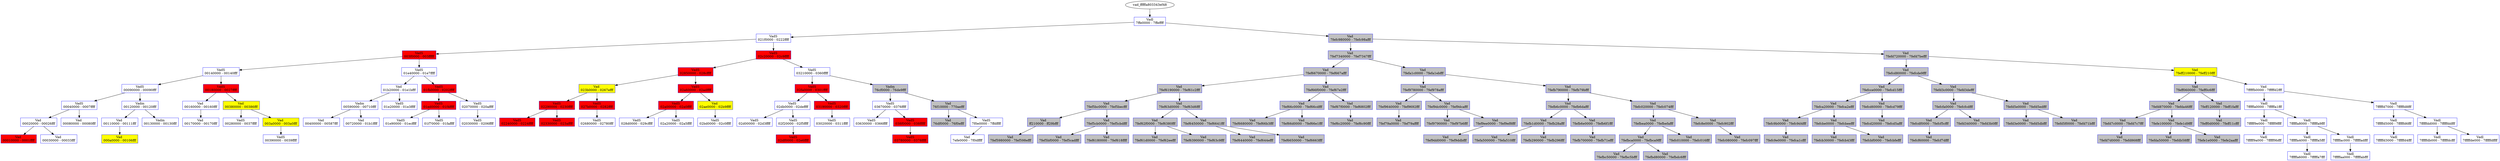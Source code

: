 /* Pid:   1304 */
digraph processtree {
graph [rankdir = "TB"];
vad_fffffa803343ef48 -> vad_fffffa80334bf270
vad_fffffa80334bf270 [label = "{ Vadl\n7ffe0000 - 7ffeffff }"shape = "record" color = "blue" style = "filled" fillcolor = "white"];
vad_fffffa80334bf270 -> vad_fffffa80332c1d00
vad_fffffa80332c1d00 [label = "{ VadS\n021f0000 - 0222ffff }"shape = "record" color = "blue" style = "filled" fillcolor = "white"];
vad_fffffa80332c1d00 -> vad_fffffa80332dd660
vad_fffffa80332dd660 [label = "{ VadS\n003f0000 - 003fffff }"shape = "record" color = "blue" style = "filled" fillcolor = "red"];
vad_fffffa80332dd660 -> vad_fffffa80334daca0
vad_fffffa80334daca0 [label = "{ VadS\n00140000 - 00140fff }"shape = "record" color = "blue" style = "filled" fillcolor = "white"];
vad_fffffa80334daca0 -> vad_fffffa80332dba40
vad_fffffa80332dba40 [label = "{ VadS\n00090000 - 00090fff }"shape = "record" color = "blue" style = "filled" fillcolor = "white"];
vad_fffffa80332dba40 -> vad_fffffa803349baf0
vad_fffffa803349baf0 [label = "{ VadS\n00040000 - 0007ffff }"shape = "record" color = "blue" style = "filled" fillcolor = "white"];
vad_fffffa803349baf0 -> vad_fffffa80334cf8f0
vad_fffffa80334cf8f0 [label = "{ Vad \n00020000 - 00026fff }"shape = "record" color = "blue" style = "filled" fillcolor = "white"];
vad_fffffa80334cf8f0 -> vad_fffffa80334c8a10
vad_fffffa80334c8a10 [label = "{ Vad \n00010000 - 0001ffff }"shape = "record" color = "blue" style = "filled" fillcolor = "red"];
vad_fffffa80334cf8f0 -> vad_fffffa80332dba90
vad_fffffa80332dba90 [label = "{ Vad \n00030000 - 00033fff }"shape = "record" color = "blue" style = "filled" fillcolor = "white"];
vad_fffffa803349baf0 -> vad_fffffa8033193970
vad_fffffa8033193970 [label = "{ Vad \n00080000 - 00080fff }"shape = "record" color = "blue" style = "filled" fillcolor = "white"];
vad_fffffa80332dba40 -> vad_fffffa80334d0670
vad_fffffa80334d0670 [label = "{ Vadm\n00120000 - 00120fff }"shape = "record" color = "blue" style = "filled" fillcolor = "white"];
vad_fffffa80334d0670 -> vad_fffffa80334cf860
vad_fffffa80334cf860 [label = "{ Vad \n00110000 - 00111fff }"shape = "record" color = "blue" style = "filled" fillcolor = "white"];
vad_fffffa80334cf860 -> vad_fffffa80332de920
vad_fffffa80332de920 [label = "{ Vad \n000a0000 - 00106fff }"shape = "record" color = "blue" style = "filled" fillcolor = "yellow"];
vad_fffffa80334d0670 -> vad_fffffa80334d0530
vad_fffffa80334d0530 [label = "{ Vadm\n00130000 - 00130fff }"shape = "record" color = "blue" style = "filled" fillcolor = "white"];
vad_fffffa80334daca0 -> vad_fffffa80332eae60
vad_fffffa80332eae60 [label = "{ VadS\n00180000 - 0027ffff }"shape = "record" color = "blue" style = "filled" fillcolor = "red"];
vad_fffffa80332eae60 -> vad_fffffa80334fb360
vad_fffffa80334fb360 [label = "{ Vad \n00160000 - 00160fff }"shape = "record" color = "blue" style = "filled" fillcolor = "white"];
vad_fffffa80334fb360 -> vad_fffffa80334fb240
vad_fffffa80334fb240 [label = "{ Vad \n00170000 - 00170fff }"shape = "record" color = "blue" style = "filled" fillcolor = "white"];
vad_fffffa80332eae60 -> vad_fffffa80334e88f0
vad_fffffa80334e88f0 [label = "{ Vad \n00380000 - 00386fff }"shape = "record" color = "blue" style = "filled" fillcolor = "yellow"];
vad_fffffa80334e88f0 -> vad_fffffa80332c0350
vad_fffffa80332c0350 [label = "{ VadS\n00280000 - 0037ffff }"shape = "record" color = "blue" style = "filled" fillcolor = "white"];
vad_fffffa80334e88f0 -> vad_fffffa80337c0df0
vad_fffffa80337c0df0 [label = "{ Vad \n003a0000 - 003a0fff }"shape = "record" color = "blue" style = "filled" fillcolor = "yellow"];
vad_fffffa80337c0df0 -> vad_fffffa8032ec4d30
vad_fffffa8032ec4d30 [label = "{ VadS\n00390000 - 0039ffff }"shape = "record" color = "blue" style = "filled" fillcolor = "white"];
vad_fffffa80332dd660 -> vad_fffffa80334dc3f0
vad_fffffa80334dc3f0 [label = "{ VadS\n01e40000 - 01e7ffff }"shape = "record" color = "blue" style = "filled" fillcolor = "white"];
vad_fffffa80334dc3f0 -> vad_fffffa80334d0010
vad_fffffa80334d0010 [label = "{ Vad \n01b20000 - 01e1bfff }"shape = "record" color = "blue" style = "filled" fillcolor = "white"];
vad_fffffa80334d0010 -> vad_fffffa80334d0ad0
vad_fffffa80334d0ad0 [label = "{ Vadm\n00590000 - 00710fff }"shape = "record" color = "blue" style = "filled" fillcolor = "white"];
vad_fffffa80334d0ad0 -> vad_fffffa80334cef80
vad_fffffa80334cef80 [label = "{ Vad \n00400000 - 00587fff }"shape = "record" color = "blue" style = "filled" fillcolor = "white"];
vad_fffffa80334d0ad0 -> vad_fffffa80334d0a40
vad_fffffa80334d0a40 [label = "{ Vad \n00720000 - 01b1ffff }"shape = "record" color = "blue" style = "filled" fillcolor = "white"];
vad_fffffa80334d0010 -> vad_fffffa803377eba0
vad_fffffa803377eba0 [label = "{ VadS\n01e20000 - 01e3ffff }"shape = "record" color = "blue" style = "filled" fillcolor = "white"];
vad_fffffa80334dc3f0 -> vad_fffffa80332df890
vad_fffffa80332df890 [label = "{ VadS\n01fb0000 - 0202ffff }"shape = "record" color = "blue" style = "filled" fillcolor = "red"];
vad_fffffa80332df890 -> vad_fffffa80331f8e60
vad_fffffa80331f8e60 [label = "{ VadS\n01ed0000 - 01f4ffff }"shape = "record" color = "blue" style = "filled" fillcolor = "red"];
vad_fffffa80331f8e60 -> vad_fffffa8033651ec0
vad_fffffa8033651ec0 [label = "{ VadS\n01e90000 - 01ecffff }"shape = "record" color = "blue" style = "filled" fillcolor = "white"];
vad_fffffa80331f8e60 -> vad_fffffa80335e9190
vad_fffffa80335e9190 [label = "{ VadS\n01f70000 - 01faffff }"shape = "record" color = "blue" style = "filled" fillcolor = "white"];
vad_fffffa80332df890 -> vad_fffffa80334d2a20
vad_fffffa80334d2a20 [label = "{ VadS\n02070000 - 020affff }"shape = "record" color = "blue" style = "filled" fillcolor = "white"];
vad_fffffa80334d2a20 -> vad_fffffa803115e460
vad_fffffa803115e460 [label = "{ VadS\n02030000 - 0206ffff }"shape = "record" color = "blue" style = "filled" fillcolor = "white"];
vad_fffffa80332c1d00 -> vad_fffffa80334da200
vad_fffffa80334da200 [label = "{ VadS\n02c20000 - 02c9ffff }"shape = "record" color = "blue" style = "filled" fillcolor = "red"];
vad_fffffa80334da200 -> vad_fffffa80332b32e0
vad_fffffa80332b32e0 [label = "{ VadS\n02850000 - 028cffff }"shape = "record" color = "blue" style = "filled" fillcolor = "red"];
vad_fffffa80332b32e0 -> vad_fffffa803363f190
vad_fffffa803363f190 [label = "{ Vad \n023b0000 - 0267efff }"shape = "record" color = "blue" style = "filled" fillcolor = "yellow"];
vad_fffffa803363f190 -> vad_fffffa8033745220
vad_fffffa8033745220 [label = "{ VadS\n02290000 - 0230ffff }"shape = "record" color = "blue" style = "filled" fillcolor = "red"];
vad_fffffa8033745220 -> vad_fffffa80334d9b70
vad_fffffa80334d9b70 [label = "{ VadS\n02240000 - 0224ffff }"shape = "record" color = "blue" style = "filled" fillcolor = "red"];
vad_fffffa8033745220 -> vad_fffffa80334d4520
vad_fffffa80334d4520 [label = "{ VadS\n02330000 - 023affff }"shape = "record" color = "blue" style = "filled" fillcolor = "red"];
vad_fffffa803363f190 -> vad_fffffa8033537290
vad_fffffa8033537290 [label = "{ VadS\n027b0000 - 0282ffff }"shape = "record" color = "blue" style = "filled" fillcolor = "red"];
vad_fffffa8033537290 -> vad_fffffa803351a2c0
vad_fffffa803351a2c0 [label = "{ VadS\n02680000 - 02780fff }"shape = "record" color = "blue" style = "filled" fillcolor = "white"];
vad_fffffa80332b32e0 -> vad_fffffa8032f0fc80
vad_fffffa8032f0fc80 [label = "{ VadS\n02a60000 - 02adffff }"shape = "record" color = "blue" style = "filled" fillcolor = "red"];
vad_fffffa8032f0fc80 -> vad_fffffa8033202ec0
vad_fffffa8033202ec0 [label = "{ VadS\n02a00000 - 02a0ffff }"shape = "record" color = "blue" style = "filled" fillcolor = "red"];
vad_fffffa8033202ec0 -> vad_fffffa803351edf0
vad_fffffa803351edf0 [label = "{ VadS\n028d0000 - 029cffff }"shape = "record" color = "blue" style = "filled" fillcolor = "white"];
vad_fffffa8033202ec0 -> vad_fffffa80323df470
vad_fffffa80323df470 [label = "{ VadS\n02a20000 - 02a5ffff }"shape = "record" color = "blue" style = "filled" fillcolor = "white"];
vad_fffffa8032f0fc80 -> vad_fffffa80337cde30
vad_fffffa80337cde30 [label = "{ Vad \n02ae0000 - 02b9ffff }"shape = "record" color = "blue" style = "filled" fillcolor = "yellow"];
vad_fffffa80337cde30 -> vad_fffffa8033780d80
vad_fffffa8033780d80 [label = "{ VadS\n02bd0000 - 02c0ffff }"shape = "record" color = "blue" style = "filled" fillcolor = "white"];
vad_fffffa80334da200 -> vad_fffffa803381aec0
vad_fffffa803381aec0 [label = "{ VadS\n03210000 - 0360ffff }"shape = "record" color = "blue" style = "filled" fillcolor = "white"];
vad_fffffa803381aec0 -> vad_fffffa80337e8740
vad_fffffa80337e8740 [label = "{ VadS\n02fa0000 - 0301ffff }"shape = "record" color = "blue" style = "filled" fillcolor = "red"];
vad_fffffa80337e8740 -> vad_fffffa8033801220
vad_fffffa8033801220 [label = "{ VadS\n02db0000 - 02deffff }"shape = "record" color = "blue" style = "filled" fillcolor = "white"];
vad_fffffa8033801220 -> vad_fffffa8032546590
vad_fffffa8032546590 [label = "{ VadS\n02d00000 - 02d3ffff }"shape = "record" color = "blue" style = "filled" fillcolor = "white"];
vad_fffffa8033801220 -> vad_fffffa80337e7b60
vad_fffffa80337e7b60 [label = "{ VadS\n02f20000 - 02f5ffff }"shape = "record" color = "blue" style = "filled" fillcolor = "white"];
vad_fffffa80337e7b60 -> vad_fffffa803379e160
vad_fffffa803379e160 [label = "{ VadS\n02df0000 - 02e6ffff }"shape = "record" color = "blue" style = "filled" fillcolor = "red"];
vad_fffffa80337e8740 -> vad_fffffa80337824c0
vad_fffffa80337824c0 [label = "{ VadS\n03190000 - 0320ffff }"shape = "record" color = "blue" style = "filled" fillcolor = "red"];
vad_fffffa80337824c0 -> vad_fffffa80325b49c0
vad_fffffa80325b49c0 [label = "{ VadS\n03020000 - 0311ffff }"shape = "record" color = "blue" style = "filled" fillcolor = "white"];
vad_fffffa803381aec0 -> vad_fffffa80334d05d0
vad_fffffa80334d05d0 [label = "{ Vadm\n76cf0000 - 76de9fff }"shape = "record" color = "blue" style = "filled" fillcolor = "gray"];
vad_fffffa80334d05d0 -> vad_fffffa803374abe0
vad_fffffa803374abe0 [label = "{ VadS\n03670000 - 0376ffff }"shape = "record" color = "blue" style = "filled" fillcolor = "white"];
vad_fffffa803374abe0 -> vad_fffffa8032463920
vad_fffffa8032463920 [label = "{ VadS\n03630000 - 0366ffff }"shape = "record" color = "blue" style = "filled" fillcolor = "white"];
vad_fffffa803374abe0 -> vad_fffffa80331ce720
vad_fffffa80331ce720 [label = "{ VadS\n038f0000 - 038fffff }"shape = "record" color = "blue" style = "filled" fillcolor = "red"];
vad_fffffa80331ce720 -> vad_fffffa803380d530
vad_fffffa803380d530 [label = "{ VadS\n03780000 - 0378ffff }"shape = "record" color = "blue" style = "filled" fillcolor = "red"];
vad_fffffa80334d05d0 -> vad_fffffa80334bef80
vad_fffffa80334bef80 [label = "{ Vad \n76f10000 - 770aefff }"shape = "record" color = "blue" style = "filled" fillcolor = "gray"];
vad_fffffa80334bef80 -> vad_fffffa80332dd5d0
vad_fffffa80332dd5d0 [label = "{ Vad \n76df0000 - 76f0efff }"shape = "record" color = "blue" style = "filled" fillcolor = "gray"];
vad_fffffa80334bef80 -> vad_fffffa80334bd220
vad_fffffa80334bd220 [label = "{ VadS\n7f0e0000 - 7ffdffff }"shape = "record" color = "blue" style = "filled" fillcolor = "white"];
vad_fffffa80334bd220 -> vad_fffffa80332cb170
vad_fffffa80332cb170 [label = "{ Vad \n7efe0000 - 7f0dffff }"shape = "record" color = "blue" style = "filled" fillcolor = "white"];
vad_fffffa80334bf270 -> vad_fffffa80334db0c0
vad_fffffa80334db0c0 [label = "{ Vad \n7fefc980000 - 7fefc98afff }"shape = "record" color = "blue" style = "filled" fillcolor = "gray"];
vad_fffffa80334db0c0 -> vad_fffffa803321bce0
vad_fffffa803321bce0 [label = "{ Vad \n7fef7340000 - 7fef7347fff }"shape = "record" color = "blue" style = "filled" fillcolor = "gray"];
vad_fffffa803321bce0 -> vad_fffffa803376f740
vad_fffffa803376f740 [label = "{ Vad \n7fef6670000 - 7fef667afff }"shape = "record" color = "blue" style = "filled" fillcolor = "gray"];
vad_fffffa803376f740 -> vad_fffffa80337c5520
vad_fffffa80337c5520 [label = "{ Vad \n7fef6190000 - 7fef61c2fff }"shape = "record" color = "blue" style = "filled" fillcolor = "gray"];
vad_fffffa80337c5520 -> vad_fffffa8033657ca0
vad_fffffa8033657ca0 [label = "{ Vad \n7fef5bc0000 - 7fef5becfff }"shape = "record" color = "blue" style = "filled" fillcolor = "gray"];
vad_fffffa8033657ca0 -> vad_fffffa80334bcca0
vad_fffffa80334bcca0 [label = "{ Vad \nff210000 - ff29bfff }"shape = "record" color = "blue" style = "filled" fillcolor = "gray"];
vad_fffffa80334bcca0 -> vad_fffffa80310179b0
vad_fffffa80310179b0 [label = "{ Vad \n7fef5980000 - 7fef598efff }"shape = "record" color = "blue" style = "filled" fillcolor = "gray"];
vad_fffffa8033657ca0 -> vad_fffffa80338030b0
vad_fffffa80338030b0 [label = "{ Vad \n7fef5cb0000 - 7fef5cbdfff }"shape = "record" color = "blue" style = "filled" fillcolor = "gray"];
vad_fffffa80338030b0 -> vad_fffffa803380fb50
vad_fffffa803380fb50 [label = "{ Vad \n7fef5bf0000 - 7fef5cadfff }"shape = "record" color = "blue" style = "filled" fillcolor = "gray"];
vad_fffffa80338030b0 -> vad_fffffa80337ea560
vad_fffffa80337ea560 [label = "{ Vad \n7fef6180000 - 7fef618ffff }"shape = "record" color = "blue" style = "filled" fillcolor = "gray"];
vad_fffffa80337c5520 -> vad_fffffa80337c5960
vad_fffffa80337c5960 [label = "{ Vad \n7fef63d0000 - 7fef63d6fff }"shape = "record" color = "blue" style = "filled" fillcolor = "gray"];
vad_fffffa80337c5960 -> vad_fffffa80337c55b0
vad_fffffa80337c55b0 [label = "{ Vad \n7fef62f0000 - 7fef6380fff }"shape = "record" color = "blue" style = "filled" fillcolor = "gray"];
vad_fffffa80337c55b0 -> vad_fffffa80337c5c60
vad_fffffa80337c5c60 [label = "{ Vad \n7fef61d0000 - 7fef62eefff }"shape = "record" color = "blue" style = "filled" fillcolor = "gray"];
vad_fffffa80337c55b0 -> vad_fffffa8033780520
vad_fffffa8033780520 [label = "{ Vad \n7fef6390000 - 7fef63c9fff }"shape = "record" color = "blue" style = "filled" fillcolor = "gray"];
vad_fffffa80337c5960 -> vad_fffffa80337cda20
vad_fffffa80337cda20 [label = "{ Vad \n7fef6450000 - 7fef6641fff }"shape = "record" color = "blue" style = "filled" fillcolor = "gray"];
vad_fffffa80337cda20 -> vad_fffffa80323df180
vad_fffffa80323df180 [label = "{ Vad \n7fef6440000 - 7fef644efff }"shape = "record" color = "blue" style = "filled" fillcolor = "gray"];
vad_fffffa80337cda20 -> vad_fffffa8032546ab0
vad_fffffa8032546ab0 [label = "{ Vad \n7fef6650000 - 7fef6663fff }"shape = "record" color = "blue" style = "filled" fillcolor = "gray"];
vad_fffffa803376f740 -> vad_fffffa803343e5f0
vad_fffffa803343e5f0 [label = "{ Vad \n7fef66f0000 - 7fef67e2fff }"shape = "record" color = "blue" style = "filled" fillcolor = "gray"];
vad_fffffa803343e5f0 -> vad_fffffa80337478f0
vad_fffffa80337478f0 [label = "{ Vad \n7fef66c0000 - 7fef66cdfff }"shape = "record" color = "blue" style = "filled" fillcolor = "gray"];
vad_fffffa80337478f0 -> vad_fffffa80337e7550
vad_fffffa80337e7550 [label = "{ Vad \n7fef6680000 - 7fef66b3fff }"shape = "record" color = "blue" style = "filled" fillcolor = "gray"];
vad_fffffa80337478f0 -> vad_fffffa803351a310
vad_fffffa803351a310 [label = "{ Vad \n7fef66d0000 - 7fef66e1fff }"shape = "record" color = "blue" style = "filled" fillcolor = "gray"];
vad_fffffa803343e5f0 -> vad_fffffa8033215820
vad_fffffa8033215820 [label = "{ Vad \n7fef67f0000 - 7fef6802fff }"shape = "record" color = "blue" style = "filled" fillcolor = "gray"];
vad_fffffa8033215820 -> vad_fffffa80337e12a0
vad_fffffa80337e12a0 [label = "{ Vad \n7fef6c20000 - 7fef6c90fff }"shape = "record" color = "blue" style = "filled" fillcolor = "gray"];
vad_fffffa803321bce0 -> vad_fffffa80333f7170
vad_fffffa80333f7170 [label = "{ Vad \n7fefa1c0000 - 7fefa1ebfff }"shape = "record" color = "blue" style = "filled" fillcolor = "gray"];
vad_fffffa80333f7170 -> vad_fffffa8033636a40
vad_fffffa8033636a40 [label = "{ Vad \n7fef9780000 - 7fef978afff }"shape = "record" color = "blue" style = "filled" fillcolor = "gray"];
vad_fffffa8033636a40 -> vad_fffffa8033558190
vad_fffffa8033558190 [label = "{ Vad \n7fef9640000 - 7fef9692fff }"shape = "record" color = "blue" style = "filled" fillcolor = "gray"];
vad_fffffa8033558190 -> vad_fffffa80337e7280
vad_fffffa80337e7280 [label = "{ Vad \n7fef79a0000 - 7fef79affff }"shape = "record" color = "blue" style = "filled" fillcolor = "gray"];
vad_fffffa8033636a40 -> vad_fffffa80334d2330
vad_fffffa80334d2330 [label = "{ Vad \n7fef9dc0000 - 7fef9dcafff }"shape = "record" color = "blue" style = "filled" fillcolor = "gray"];
vad_fffffa80334d2330 -> vad_fffffa80336383f0
vad_fffffa80336383f0 [label = "{ Vad \n7fef9790000 - 7fef97b6fff }"shape = "record" color = "blue" style = "filled" fillcolor = "gray"];
vad_fffffa80334d2330 -> vad_fffffa80334edcd0
vad_fffffa80334edcd0 [label = "{ Vad \n7fef9ee0000 - 7fef9ef8fff }"shape = "record" color = "blue" style = "filled" fillcolor = "gray"];
vad_fffffa80334edcd0 -> vad_fffffa8033801bb0
vad_fffffa8033801bb0 [label = "{ Vad \n7fef9dd0000 - 7fef9ddbfff }"shape = "record" color = "blue" style = "filled" fillcolor = "gray"];
vad_fffffa80333f7170 -> vad_fffffa80337eb830
vad_fffffa80337eb830 [label = "{ Vad \n7fefb790000 - 7fefb79bfff }"shape = "record" color = "blue" style = "filled" fillcolor = "gray"];
vad_fffffa80337eb830 -> vad_fffffa803380f010
vad_fffffa803380f010 [label = "{ Vad \n7fefb6c0000 - 7fefb6dafff }"shape = "record" color = "blue" style = "filled" fillcolor = "gray"];
vad_fffffa803380f010 -> vad_fffffa80337c5b50
vad_fffffa80337c5b50 [label = "{ Vad \n7fefb1d0000 - 7fefb28afff }"shape = "record" color = "blue" style = "filled" fillcolor = "gray"];
vad_fffffa80337c5b50 -> vad_fffffa8031873860
vad_fffffa8031873860 [label = "{ Vad \n7fefa500000 - 7fefa510fff }"shape = "record" color = "blue" style = "filled" fillcolor = "gray"];
vad_fffffa80337c5b50 -> vad_fffffa80322f2e40
vad_fffffa80322f2e40 [label = "{ Vad \n7fefb290000 - 7fefb296fff }"shape = "record" color = "blue" style = "filled" fillcolor = "gray"];
vad_fffffa803380f010 -> vad_fffffa8033199660
vad_fffffa8033199660 [label = "{ Vad \n7fefb6e0000 - 7fefb6f1fff }"shape = "record" color = "blue" style = "filled" fillcolor = "gray"];
vad_fffffa8033199660 -> vad_fffffa80331c6500
vad_fffffa80331c6500 [label = "{ Vad \n7fefb700000 - 7fefb71efff }"shape = "record" color = "blue" style = "filled" fillcolor = "gray"];
vad_fffffa80337eb830 -> vad_fffffa8031ff7d70
vad_fffffa8031ff7d70 [label = "{ Vad \n7fefc020000 - 7fefc074fff }"shape = "record" color = "blue" style = "filled" fillcolor = "gray"];
vad_fffffa8031ff7d70 -> vad_fffffa803343dac0
vad_fffffa803343dac0 [label = "{ Vad \n7fefbea0000 - 7fefbefafff }"shape = "record" color = "blue" style = "filled" fillcolor = "gray"];
vad_fffffa803343dac0 -> vad_fffffa80334db210
vad_fffffa80334db210 [label = "{ Vad \n7fefbca0000 - 7fefbca9fff }"shape = "record" color = "blue" style = "filled" fillcolor = "gray"];
vad_fffffa80334db210 -> vad_fffffa80333cf340
vad_fffffa80333cf340 [label = "{ Vad \n7fefbc50000 - 7fefbc5bfff }"shape = "record" color = "blue" style = "filled" fillcolor = "gray"];
vad_fffffa80334db210 -> vad_fffffa80338183b0
vad_fffffa80338183b0 [label = "{ Vad \n7fefbd80000 - 7fefbdc6fff }"shape = "record" color = "blue" style = "filled" fillcolor = "gray"];
vad_fffffa803343dac0 -> vad_fffffa803283b950
vad_fffffa803283b950 [label = "{ Vad \n7fefc010000 - 7fefc016fff }"shape = "record" color = "blue" style = "filled" fillcolor = "gray"];
vad_fffffa8031ff7d70 -> vad_fffffa80337e1210
vad_fffffa80337e1210 [label = "{ Vad \n7fefc8e0000 - 7fefc902fff }"shape = "record" color = "blue" style = "filled" fillcolor = "gray"];
vad_fffffa80337e1210 -> vad_fffffa80331cfc70
vad_fffffa80331cfc70 [label = "{ Vad \n7fefc080000 - 7fefc097fff }"shape = "record" color = "blue" style = "filled" fillcolor = "gray"];
vad_fffffa80334db0c0 -> vad_fffffa80334cc110
vad_fffffa80334cc110 [label = "{ Vad \n7fefd720000 - 7fefd7befff }"shape = "record" color = "blue" style = "filled" fillcolor = "gray"];
vad_fffffa80334cc110 -> vad_fffffa80332ea160
vad_fffffa80332ea160 [label = "{ Vad \n7fefcd80000 - 7fefcde9fff }"shape = "record" color = "blue" style = "filled" fillcolor = "gray"];
vad_fffffa80332ea160 -> vad_fffffa80334cd4c0
vad_fffffa80334cd4c0 [label = "{ Vad \n7fefcce0000 - 7fefcd15fff }"shape = "record" color = "blue" style = "filled" fillcolor = "gray"];
vad_fffffa80334cd4c0 -> vad_fffffa80334d6730
vad_fffffa80334d6730 [label = "{ Vad \n7fefca20000 - 7fefca2efff }"shape = "record" color = "blue" style = "filled" fillcolor = "gray"];
vad_fffffa80334d6730 -> vad_fffffa80334de8f0
vad_fffffa80334de8f0 [label = "{ Vad \n7fefc9b0000 - 7fefc9d4fff }"shape = "record" color = "blue" style = "filled" fillcolor = "gray"];
vad_fffffa80334de8f0 -> vad_fffffa8033818890
vad_fffffa8033818890 [label = "{ Vad \n7fefc9e0000 - 7fefca1cfff }"shape = "record" color = "blue" style = "filled" fillcolor = "gray"];
vad_fffffa80334d6730 -> vad_fffffa8033504d30
vad_fffffa8033504d30 [label = "{ Vad \n7fefcbe0000 - 7fefcbeefff }"shape = "record" color = "blue" style = "filled" fillcolor = "gray"];
vad_fffffa8033504d30 -> vad_fffffa80334d5150
vad_fffffa80334d5150 [label = "{ Vad \n7fefcb30000 - 7fefcb43fff }"shape = "record" color = "blue" style = "filled" fillcolor = "gray"];
vad_fffffa8033504d30 -> vad_fffffa80338032c0
vad_fffffa80338032c0 [label = "{ Vad \n7fefcbf0000 - 7fefcbfefff }"shape = "record" color = "blue" style = "filled" fillcolor = "gray"];
vad_fffffa80334cd4c0 -> vad_fffffa80334cd5e0
vad_fffffa80334cd5e0 [label = "{ Vad \n7fefcd60000 - 7fefcd79fff }"shape = "record" color = "blue" style = "filled" fillcolor = "gray"];
vad_fffffa80334cd5e0 -> vad_fffffa80334d6e30
vad_fffffa80334d6e30 [label = "{ Vad \n7fefcd20000 - 7fefcd5afff }"shape = "record" color = "blue" style = "filled" fillcolor = "gray"];
vad_fffffa80332ea160 -> vad_fffffa803343d450
vad_fffffa803343d450 [label = "{ Vad \n7fefd3c0000 - 7fefd3defff }"shape = "record" color = "blue" style = "filled" fillcolor = "gray"];
vad_fffffa803343d450 -> vad_fffffa80334cf200
vad_fffffa80334cf200 [label = "{ Vad \n7fefcfa0000 - 7fefcfcdfff }"shape = "record" color = "blue" style = "filled" fillcolor = "gray"];
vad_fffffa80334cf200 -> vad_fffffa8033525940
vad_fffffa8033525940 [label = "{ Vad \n7fefcdf0000 - 7fefcf5cfff }"shape = "record" color = "blue" style = "filled" fillcolor = "gray"];
vad_fffffa8033525940 -> vad_fffffa8033803350
vad_fffffa8033803350 [label = "{ Vad \n7fefcf60000 - 7fefcf7dfff }"shape = "record" color = "blue" style = "filled" fillcolor = "gray"];
vad_fffffa80334cf200 -> vad_fffffa80337cd990
vad_fffffa80337cd990 [label = "{ Vad \n7fefd340000 - 7fefd3b0fff }"shape = "record" color = "blue" style = "filled" fillcolor = "gray"];
vad_fffffa803343d450 -> vad_fffffa80334cc6e0
vad_fffffa80334cc6e0 [label = "{ Vad \n7fefd5e0000 - 7fefd5edfff }"shape = "record" color = "blue" style = "filled" fillcolor = "gray"];
vad_fffffa80334cc6e0 -> vad_fffffa803343db50
vad_fffffa803343db50 [label = "{ Vad \n7fefd3e0000 - 7fefd5dbfff }"shape = "record" color = "blue" style = "filled" fillcolor = "gray"];
vad_fffffa80334cc6e0 -> vad_fffffa803343d3c0
vad_fffffa803343d3c0 [label = "{ Vad \n7fefd5f0000 - 7fefd71bfff }"shape = "record" color = "blue" style = "filled" fillcolor = "gray"];
vad_fffffa80334cc110 -> vad_fffffa8033193aa0
vad_fffffa8033193aa0 [label = "{ Vad \n7feff210000 - 7feff210fff }"shape = "record" color = "blue" style = "filled" fillcolor = "yellow"];
vad_fffffa8033193aa0 -> vad_fffffa80334cc770
vad_fffffa80334cc770 [label = "{ Vad \n7feff060000 - 7feff0c6fff }"shape = "record" color = "blue" style = "filled" fillcolor = "gray"];
vad_fffffa80334cc770 -> vad_fffffa80334cd550
vad_fffffa80334cd550 [label = "{ Vad \n7fefd870000 - 7fefda46fff }"shape = "record" color = "blue" style = "filled" fillcolor = "gray"];
vad_fffffa80334cd550 -> vad_fffffa80334cfd60
vad_fffffa80334cfd60 [label = "{ Vad \n7fefd7c0000 - 7fefd7c7fff }"shape = "record" color = "blue" style = "filled" fillcolor = "gray"];
vad_fffffa80334cfd60 -> vad_fffffa80334fb2d0
vad_fffffa80334fb2d0 [label = "{ Vad \n7fefd7d0000 - 7fefd868fff }"shape = "record" color = "blue" style = "filled" fillcolor = "gray"];
vad_fffffa80334cd550 -> vad_fffffa80334ced70
vad_fffffa80334ced70 [label = "{ Vad \n7fefe100000 - 7fefe1d9fff }"shape = "record" color = "blue" style = "filled" fillcolor = "gray"];
vad_fffffa80334ced70 -> vad_fffffa80334cf170
vad_fffffa80334cf170 [label = "{ Vad \n7fefda50000 - 7fefdb58fff }"shape = "record" color = "blue" style = "filled" fillcolor = "gray"];
vad_fffffa80334ced70 -> vad_fffffa80334cc650
vad_fffffa80334cc650 [label = "{ Vad \n7fefe1e0000 - 7fefe2aafff }"shape = "record" color = "blue" style = "filled" fillcolor = "gray"];
vad_fffffa80334cc770 -> vad_fffffa80334cd430
vad_fffffa80334cd430 [label = "{ Vad \n7feff120000 - 7feff1fafff }"shape = "record" color = "blue" style = "filled" fillcolor = "gray"];
vad_fffffa80334cd430 -> vad_fffffa80334ce270
vad_fffffa80334ce270 [label = "{ Vad \n7feff0d0000 - 7feff11cfff }"shape = "record" color = "blue" style = "filled" fillcolor = "gray"];
vad_fffffa8033193aa0 -> vad_fffffa80334beef0
vad_fffffa80334beef0 [label = "{ Vad \n7fffffb0000 - 7fffffd2fff }"shape = "record" color = "blue" style = "filled" fillcolor = "white"];
vad_fffffa80334beef0 -> vad_fffffa8033801c40
vad_fffffa8033801c40 [label = "{ Vadl\n7fffffa0000 - 7fffffa1fff }"shape = "record" color = "blue" style = "filled" fillcolor = "white"];
vad_fffffa8033801c40 -> vad_fffffa803380f260
vad_fffffa803380f260 [label = "{ Vadl\n7fffff9e000 - 7fffff9ffff }"shape = "record" color = "blue" style = "filled" fillcolor = "white"];
vad_fffffa803380f260 -> vad_fffffa80338116e0
vad_fffffa80338116e0 [label = "{ Vadl\n7fffff9a000 - 7fffff9bfff }"shape = "record" color = "blue" style = "filled" fillcolor = "white"];
vad_fffffa8033801c40 -> vad_fffffa80337ed230
vad_fffffa80337ed230 [label = "{ Vadl\n7fffffa8000 - 7fffffa9fff }"shape = "record" color = "blue" style = "filled" fillcolor = "white"];
vad_fffffa80337ed230 -> vad_fffffa8033636090
vad_fffffa8033636090 [label = "{ Vadl\n7fffffa4000 - 7fffffa5fff }"shape = "record" color = "blue" style = "filled" fillcolor = "white"];
vad_fffffa8033636090 -> vad_fffffa80337ee4b0
vad_fffffa80337ee4b0 [label = "{ Vadl\n7fffffa6000 - 7fffffa7fff }"shape = "record" color = "blue" style = "filled" fillcolor = "white"];
vad_fffffa80337ed230 -> vad_fffffa803381a010
vad_fffffa803381a010 [label = "{ Vadl\n7fffffac000 - 7fffffadfff }"shape = "record" color = "blue" style = "filled" fillcolor = "white"];
vad_fffffa803381a010 -> vad_fffffa80337ea990
vad_fffffa80337ea990 [label = "{ Vadl\n7fffffaa000 - 7fffffabfff }"shape = "record" color = "blue" style = "filled" fillcolor = "white"];
vad_fffffa80334beef0 -> vad_fffffa80334d1b10
vad_fffffa80334d1b10 [label = "{ Vadl\n7fffffd7000 - 7fffffd8fff }"shape = "record" color = "blue" style = "filled" fillcolor = "white"];
vad_fffffa80334d1b10 -> vad_fffffa80334d5d30
vad_fffffa80334d5d30 [label = "{ Vadl\n7fffffd5000 - 7fffffd6fff }"shape = "record" color = "blue" style = "filled" fillcolor = "white"];
vad_fffffa80334d5d30 -> vad_fffffa80334db010
vad_fffffa80334db010 [label = "{ Vadl\n7fffffd3000 - 7fffffd4fff }"shape = "record" color = "blue" style = "filled" fillcolor = "white"];
vad_fffffa80334d1b10 -> vad_fffffa80331f8f70
vad_fffffa80331f8f70 [label = "{ Vadl\n7fffffdd000 - 7fffffddfff }"shape = "record" color = "blue" style = "filled" fillcolor = "white"];
vad_fffffa80331f8f70 -> vad_fffffa8033918460
vad_fffffa8033918460 [label = "{ Vadl\n7fffffdb000 - 7fffffdcfff }"shape = "record" color = "blue" style = "filled" fillcolor = "white"];
vad_fffffa80331f8f70 -> vad_fffffa8033193a00
vad_fffffa8033193a00 [label = "{ Vadl\n7fffffde000 - 7fffffdffff }"shape = "record" color = "blue" style = "filled" fillcolor = "white"];
}
